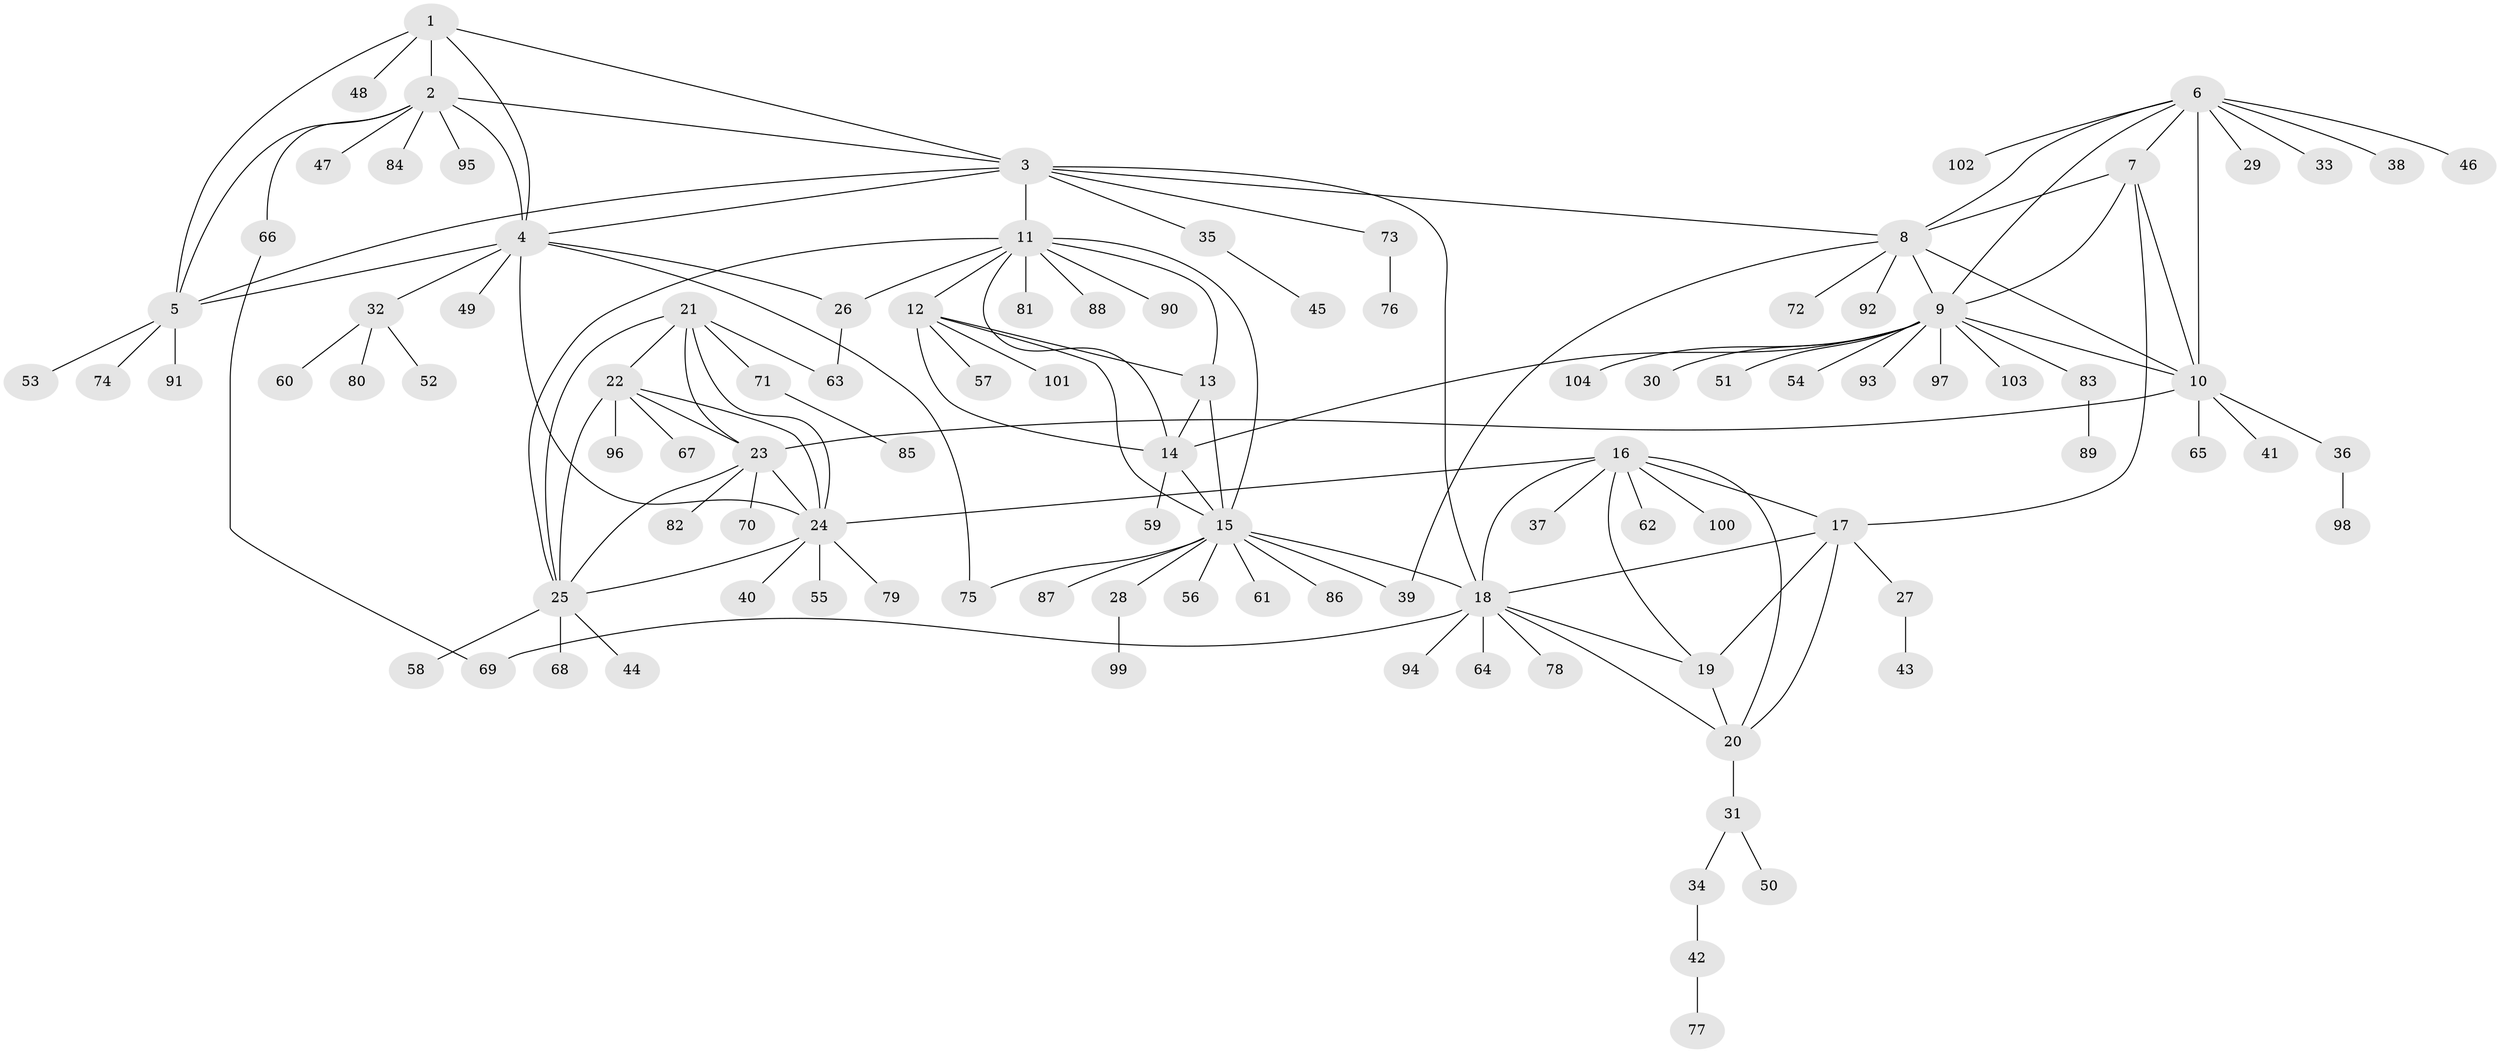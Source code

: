 // coarse degree distribution, {9: 0.038461538461538464, 6: 0.038461538461538464, 15: 0.01282051282051282, 5: 0.05128205128205128, 8: 0.01282051282051282, 7: 0.0641025641025641, 12: 0.01282051282051282, 3: 0.038461538461538464, 10: 0.01282051282051282, 4: 0.01282051282051282, 1: 0.6410256410256411, 2: 0.0641025641025641}
// Generated by graph-tools (version 1.1) at 2025/24/03/03/25 07:24:10]
// undirected, 104 vertices, 144 edges
graph export_dot {
graph [start="1"]
  node [color=gray90,style=filled];
  1;
  2;
  3;
  4;
  5;
  6;
  7;
  8;
  9;
  10;
  11;
  12;
  13;
  14;
  15;
  16;
  17;
  18;
  19;
  20;
  21;
  22;
  23;
  24;
  25;
  26;
  27;
  28;
  29;
  30;
  31;
  32;
  33;
  34;
  35;
  36;
  37;
  38;
  39;
  40;
  41;
  42;
  43;
  44;
  45;
  46;
  47;
  48;
  49;
  50;
  51;
  52;
  53;
  54;
  55;
  56;
  57;
  58;
  59;
  60;
  61;
  62;
  63;
  64;
  65;
  66;
  67;
  68;
  69;
  70;
  71;
  72;
  73;
  74;
  75;
  76;
  77;
  78;
  79;
  80;
  81;
  82;
  83;
  84;
  85;
  86;
  87;
  88;
  89;
  90;
  91;
  92;
  93;
  94;
  95;
  96;
  97;
  98;
  99;
  100;
  101;
  102;
  103;
  104;
  1 -- 2;
  1 -- 3;
  1 -- 4;
  1 -- 5;
  1 -- 48;
  2 -- 3;
  2 -- 4;
  2 -- 5;
  2 -- 47;
  2 -- 66;
  2 -- 84;
  2 -- 95;
  3 -- 4;
  3 -- 5;
  3 -- 8;
  3 -- 11;
  3 -- 18;
  3 -- 35;
  3 -- 73;
  4 -- 5;
  4 -- 24;
  4 -- 26;
  4 -- 32;
  4 -- 49;
  4 -- 75;
  5 -- 53;
  5 -- 74;
  5 -- 91;
  6 -- 7;
  6 -- 8;
  6 -- 9;
  6 -- 10;
  6 -- 29;
  6 -- 33;
  6 -- 38;
  6 -- 46;
  6 -- 102;
  7 -- 8;
  7 -- 9;
  7 -- 10;
  7 -- 17;
  8 -- 9;
  8 -- 10;
  8 -- 39;
  8 -- 72;
  8 -- 92;
  9 -- 10;
  9 -- 14;
  9 -- 30;
  9 -- 51;
  9 -- 54;
  9 -- 83;
  9 -- 93;
  9 -- 97;
  9 -- 103;
  9 -- 104;
  10 -- 23;
  10 -- 36;
  10 -- 41;
  10 -- 65;
  11 -- 12;
  11 -- 13;
  11 -- 14;
  11 -- 15;
  11 -- 25;
  11 -- 26;
  11 -- 81;
  11 -- 88;
  11 -- 90;
  12 -- 13;
  12 -- 14;
  12 -- 15;
  12 -- 57;
  12 -- 101;
  13 -- 14;
  13 -- 15;
  14 -- 15;
  14 -- 59;
  15 -- 18;
  15 -- 28;
  15 -- 39;
  15 -- 56;
  15 -- 61;
  15 -- 75;
  15 -- 86;
  15 -- 87;
  16 -- 17;
  16 -- 18;
  16 -- 19;
  16 -- 20;
  16 -- 24;
  16 -- 37;
  16 -- 62;
  16 -- 100;
  17 -- 18;
  17 -- 19;
  17 -- 20;
  17 -- 27;
  18 -- 19;
  18 -- 20;
  18 -- 64;
  18 -- 69;
  18 -- 78;
  18 -- 94;
  19 -- 20;
  20 -- 31;
  21 -- 22;
  21 -- 23;
  21 -- 24;
  21 -- 25;
  21 -- 63;
  21 -- 71;
  22 -- 23;
  22 -- 24;
  22 -- 25;
  22 -- 67;
  22 -- 96;
  23 -- 24;
  23 -- 25;
  23 -- 70;
  23 -- 82;
  24 -- 25;
  24 -- 40;
  24 -- 55;
  24 -- 79;
  25 -- 44;
  25 -- 58;
  25 -- 68;
  26 -- 63;
  27 -- 43;
  28 -- 99;
  31 -- 34;
  31 -- 50;
  32 -- 52;
  32 -- 60;
  32 -- 80;
  34 -- 42;
  35 -- 45;
  36 -- 98;
  42 -- 77;
  66 -- 69;
  71 -- 85;
  73 -- 76;
  83 -- 89;
}
